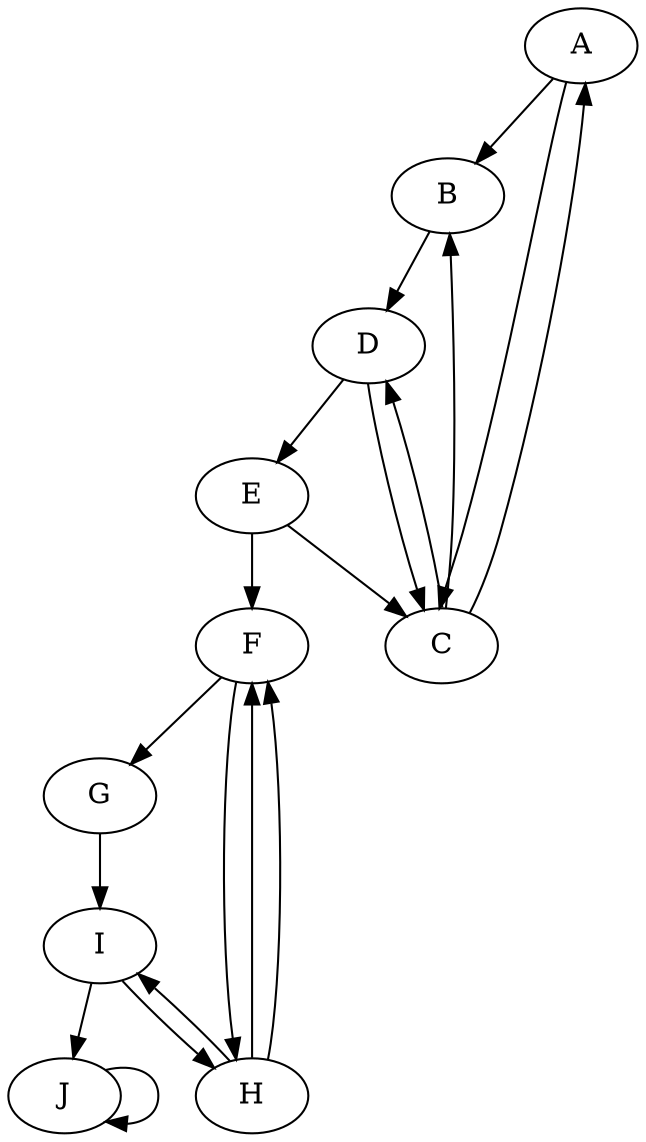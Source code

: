 digraph {
A -> B
A -> C
B -> D
C -> A
C -> B
C -> D
D -> C
D -> E
E -> C
E -> F
F -> G
F -> H
G -> I
H -> F
H -> F
H -> I
I -> H
I -> J
J -> J
}